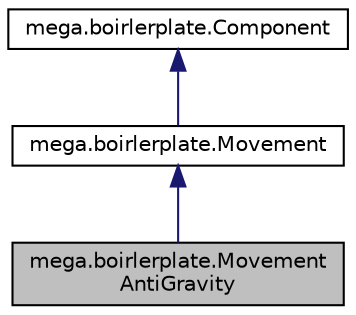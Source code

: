 digraph "mega.boirlerplate.MovementAntiGravity"
{
  edge [fontname="Helvetica",fontsize="10",labelfontname="Helvetica",labelfontsize="10"];
  node [fontname="Helvetica",fontsize="10",shape=record];
  Node0 [label="mega.boirlerplate.Movement\lAntiGravity",height=0.2,width=0.4,color="black", fillcolor="grey75", style="filled", fontcolor="black"];
  Node1 -> Node0 [dir="back",color="midnightblue",fontsize="10",style="solid",fontname="Helvetica"];
  Node1 [label="mega.boirlerplate.Movement",height=0.2,width=0.4,color="black", fillcolor="white", style="filled",URL="$classmega_1_1boirlerplate_1_1_movement.html"];
  Node2 -> Node1 [dir="back",color="midnightblue",fontsize="10",style="solid",fontname="Helvetica"];
  Node2 [label="mega.boirlerplate.Component",height=0.2,width=0.4,color="black", fillcolor="white", style="filled",URL="$classmega_1_1boirlerplate_1_1_component.html"];
}
